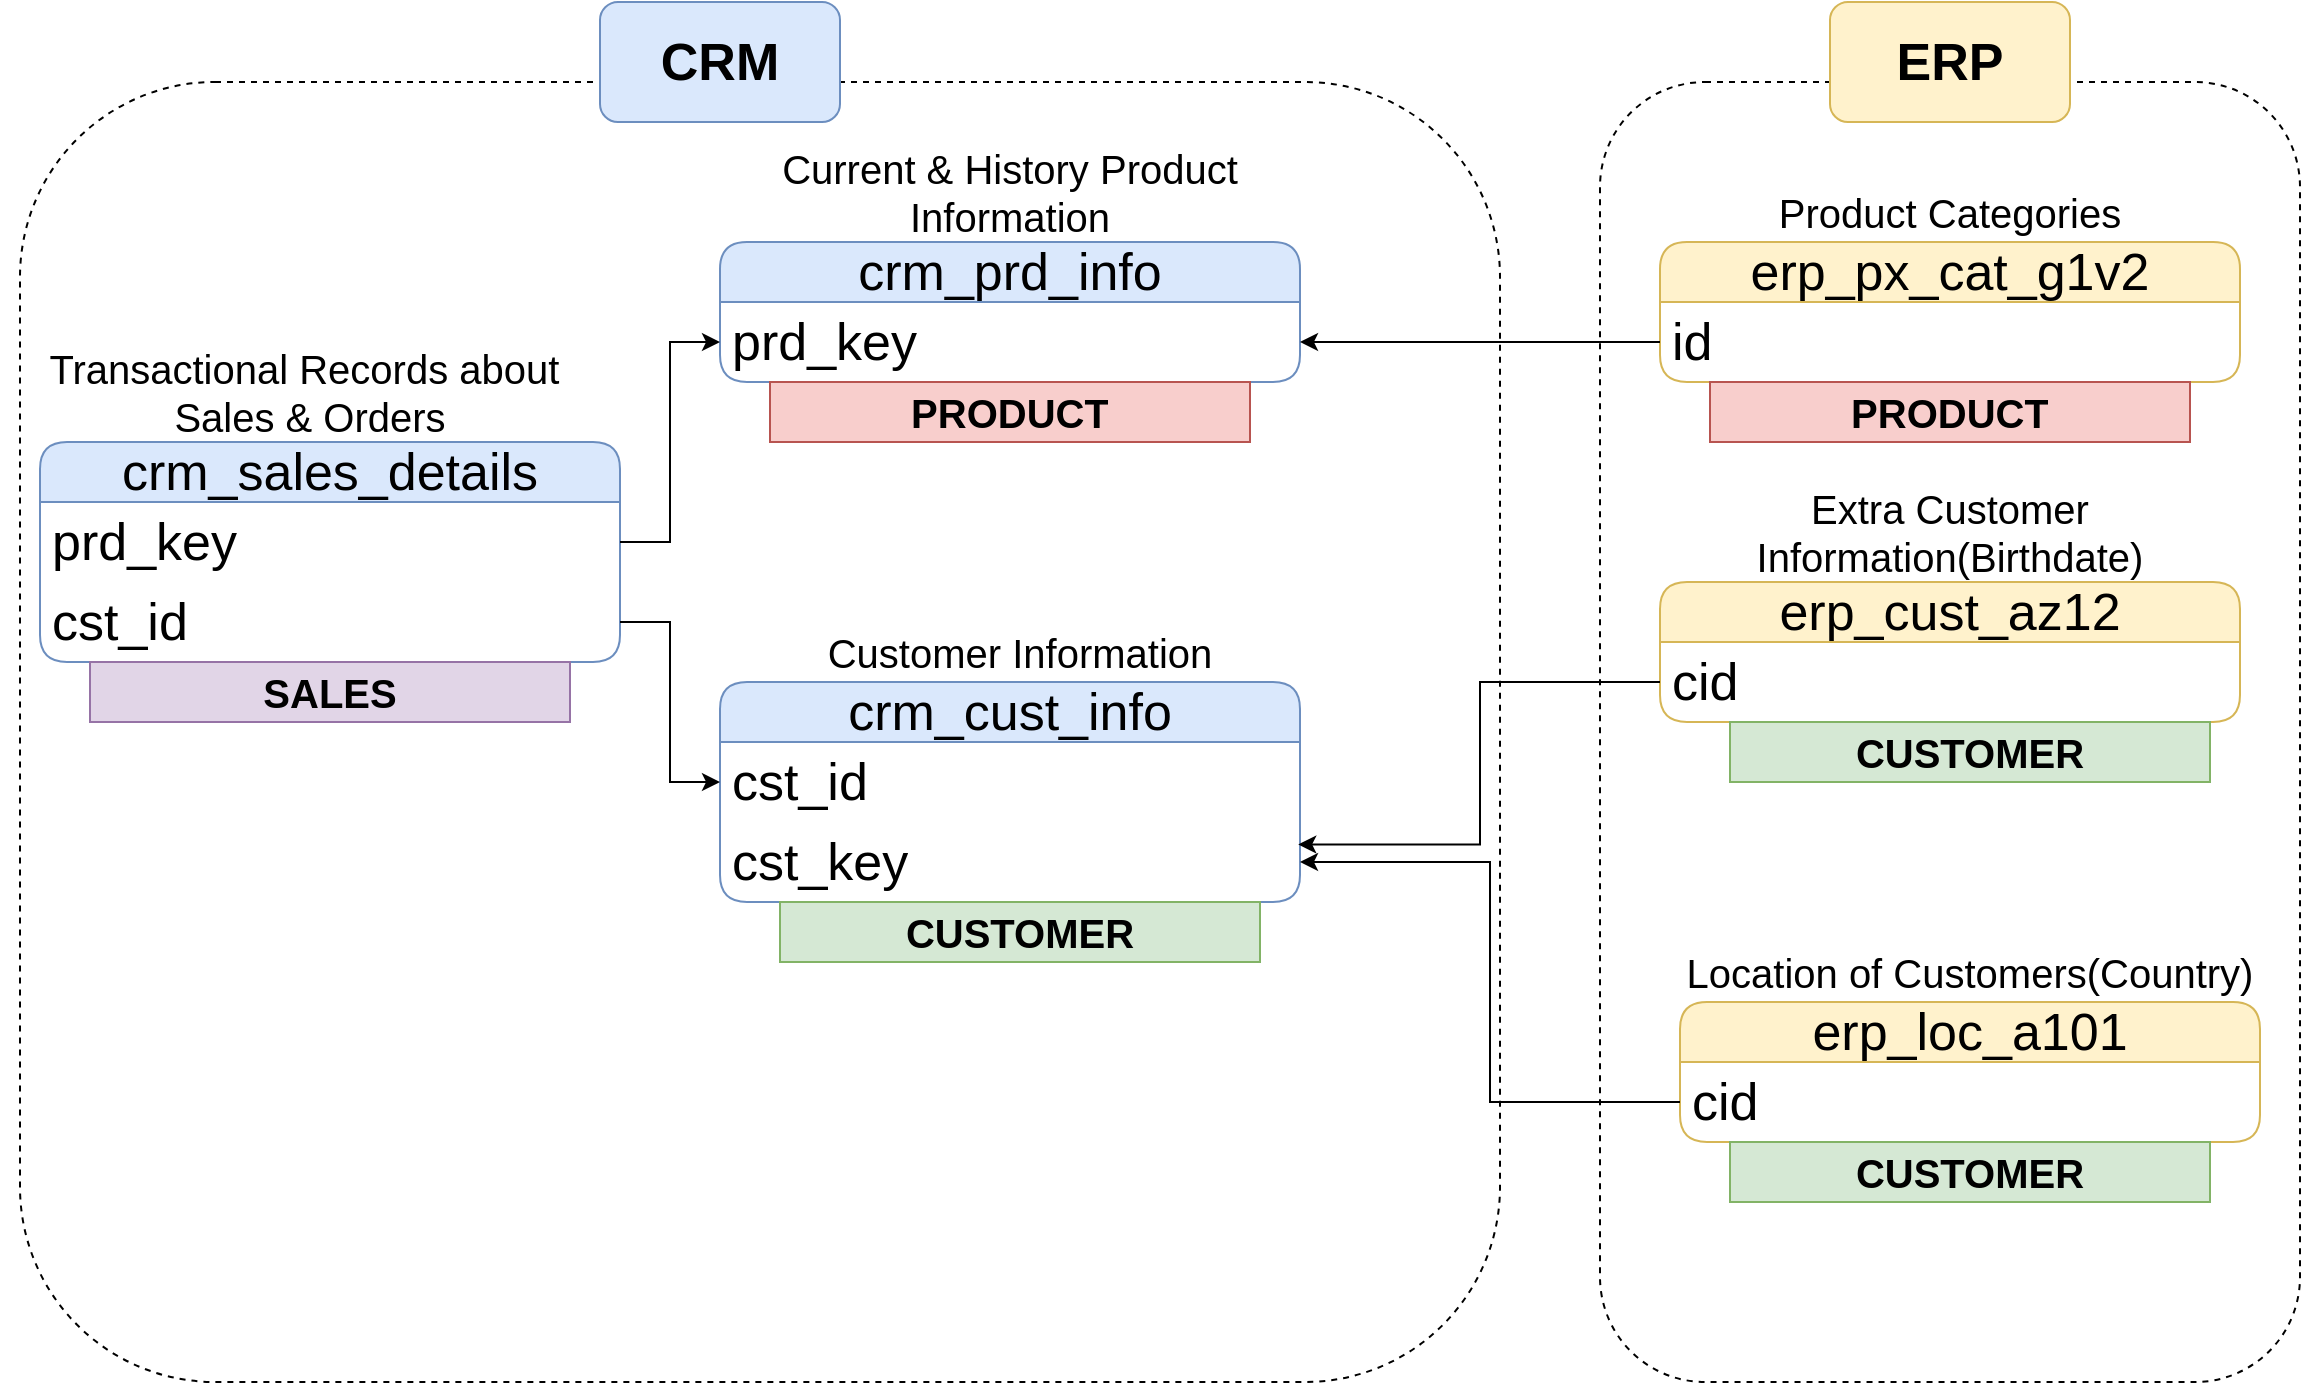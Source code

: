 <mxfile version="28.0.6">
  <diagram name="Page-1" id="Gm5_GjQaBiGx_IG-j7n0">
    <mxGraphModel dx="1389" dy="963" grid="1" gridSize="10" guides="1" tooltips="1" connect="1" arrows="1" fold="1" page="1" pageScale="1" pageWidth="1920" pageHeight="1200" math="0" shadow="0">
      <root>
        <mxCell id="0" />
        <mxCell id="1" parent="0" />
        <mxCell id="CtmgcagF6az7pm-RS3Ld-1" value="crm_cust_info" style="swimlane;fontStyle=0;childLayout=stackLayout;horizontal=1;startSize=30;horizontalStack=0;resizeParent=1;resizeParentMax=0;resizeLast=0;collapsible=1;marginBottom=0;whiteSpace=wrap;html=1;rounded=1;fillColor=#dae8fc;strokeColor=#6c8ebf;fontSize=26;" vertex="1" parent="1">
          <mxGeometry x="360" y="370" width="290" height="110" as="geometry" />
        </mxCell>
        <mxCell id="CtmgcagF6az7pm-RS3Ld-2" value="cst_id" style="text;strokeColor=none;fillColor=none;align=left;verticalAlign=middle;spacingLeft=4;spacingRight=4;overflow=hidden;points=[[0,0.5],[1,0.5]];portConstraint=eastwest;rotatable=0;whiteSpace=wrap;html=1;fontSize=26;" vertex="1" parent="CtmgcagF6az7pm-RS3Ld-1">
          <mxGeometry y="30" width="290" height="40" as="geometry" />
        </mxCell>
        <mxCell id="CtmgcagF6az7pm-RS3Ld-23" value="cst_key" style="text;strokeColor=none;fillColor=none;align=left;verticalAlign=middle;spacingLeft=4;spacingRight=4;overflow=hidden;points=[[0,0.5],[1,0.5]];portConstraint=eastwest;rotatable=0;whiteSpace=wrap;html=1;fontSize=26;" vertex="1" parent="CtmgcagF6az7pm-RS3Ld-1">
          <mxGeometry y="70" width="290" height="40" as="geometry" />
        </mxCell>
        <mxCell id="CtmgcagF6az7pm-RS3Ld-6" value="&lt;font style=&quot;font-size: 20px;&quot;&gt;Customer Information&lt;/font&gt;" style="text;html=1;align=center;verticalAlign=middle;whiteSpace=wrap;rounded=0;" vertex="1" parent="1">
          <mxGeometry x="390" y="340" width="240" height="30" as="geometry" />
        </mxCell>
        <mxCell id="CtmgcagF6az7pm-RS3Ld-7" value="crm_prd_info" style="swimlane;fontStyle=0;childLayout=stackLayout;horizontal=1;startSize=30;horizontalStack=0;resizeParent=1;resizeParentMax=0;resizeLast=0;collapsible=1;marginBottom=0;whiteSpace=wrap;html=1;rounded=1;fillColor=#dae8fc;strokeColor=#6c8ebf;fontSize=26;" vertex="1" parent="1">
          <mxGeometry x="360" y="150" width="290" height="70" as="geometry" />
        </mxCell>
        <mxCell id="CtmgcagF6az7pm-RS3Ld-8" value="prd_key" style="text;strokeColor=none;fillColor=none;align=left;verticalAlign=middle;spacingLeft=4;spacingRight=4;overflow=hidden;points=[[0,0.5],[1,0.5]];portConstraint=eastwest;rotatable=0;whiteSpace=wrap;html=1;fontSize=26;" vertex="1" parent="CtmgcagF6az7pm-RS3Ld-7">
          <mxGeometry y="30" width="290" height="40" as="geometry" />
        </mxCell>
        <mxCell id="CtmgcagF6az7pm-RS3Ld-9" value="&lt;font style=&quot;font-size: 20px;&quot;&gt;Current &amp;amp; History Product Information&lt;/font&gt;" style="text;html=1;align=center;verticalAlign=middle;whiteSpace=wrap;rounded=0;" vertex="1" parent="1">
          <mxGeometry x="350" y="110" width="310" height="30" as="geometry" />
        </mxCell>
        <mxCell id="CtmgcagF6az7pm-RS3Ld-12" value="crm_sales_details" style="swimlane;fontStyle=0;childLayout=stackLayout;horizontal=1;startSize=30;horizontalStack=0;resizeParent=1;resizeParentMax=0;resizeLast=0;collapsible=1;marginBottom=0;whiteSpace=wrap;html=1;rounded=1;fillColor=#dae8fc;strokeColor=#6c8ebf;fontSize=26;" vertex="1" parent="1">
          <mxGeometry x="20" y="250" width="290" height="110" as="geometry" />
        </mxCell>
        <mxCell id="CtmgcagF6az7pm-RS3Ld-13" value="prd_key" style="text;strokeColor=none;fillColor=none;align=left;verticalAlign=middle;spacingLeft=4;spacingRight=4;overflow=hidden;points=[[0,0.5],[1,0.5]];portConstraint=eastwest;rotatable=0;whiteSpace=wrap;html=1;fontSize=26;" vertex="1" parent="CtmgcagF6az7pm-RS3Ld-12">
          <mxGeometry y="30" width="290" height="40" as="geometry" />
        </mxCell>
        <mxCell id="CtmgcagF6az7pm-RS3Ld-15" value="cst_id" style="text;strokeColor=none;fillColor=none;align=left;verticalAlign=middle;spacingLeft=4;spacingRight=4;overflow=hidden;points=[[0,0.5],[1,0.5]];portConstraint=eastwest;rotatable=0;whiteSpace=wrap;html=1;fontSize=26;" vertex="1" parent="CtmgcagF6az7pm-RS3Ld-12">
          <mxGeometry y="70" width="290" height="40" as="geometry" />
        </mxCell>
        <mxCell id="CtmgcagF6az7pm-RS3Ld-14" value="&lt;font style=&quot;font-size: 20px;&quot;&gt;Transactional Records about&amp;nbsp;&lt;/font&gt;&lt;div&gt;&lt;font style=&quot;font-size: 20px;&quot;&gt;Sales &amp;amp; Orders&lt;/font&gt;&lt;/div&gt;" style="text;html=1;align=center;verticalAlign=middle;whiteSpace=wrap;rounded=0;" vertex="1" parent="1">
          <mxGeometry y="210" width="310" height="30" as="geometry" />
        </mxCell>
        <mxCell id="CtmgcagF6az7pm-RS3Ld-16" style="edgeStyle=orthogonalEdgeStyle;rounded=0;orthogonalLoop=1;jettySize=auto;html=1;entryX=0;entryY=0.5;entryDx=0;entryDy=0;" edge="1" parent="1" source="CtmgcagF6az7pm-RS3Ld-13" target="CtmgcagF6az7pm-RS3Ld-8">
          <mxGeometry relative="1" as="geometry" />
        </mxCell>
        <mxCell id="CtmgcagF6az7pm-RS3Ld-17" style="edgeStyle=orthogonalEdgeStyle;rounded=0;orthogonalLoop=1;jettySize=auto;html=1;entryX=0;entryY=0.5;entryDx=0;entryDy=0;" edge="1" parent="1" source="CtmgcagF6az7pm-RS3Ld-15" target="CtmgcagF6az7pm-RS3Ld-2">
          <mxGeometry relative="1" as="geometry" />
        </mxCell>
        <mxCell id="CtmgcagF6az7pm-RS3Ld-20" value="erp_cust_az12" style="swimlane;fontStyle=0;childLayout=stackLayout;horizontal=1;startSize=30;horizontalStack=0;resizeParent=1;resizeParentMax=0;resizeLast=0;collapsible=1;marginBottom=0;whiteSpace=wrap;html=1;rounded=1;fillColor=#fff2cc;strokeColor=#d6b656;fontSize=26;" vertex="1" parent="1">
          <mxGeometry x="830" y="320" width="290" height="70" as="geometry" />
        </mxCell>
        <mxCell id="CtmgcagF6az7pm-RS3Ld-21" value="cid" style="text;strokeColor=none;fillColor=none;align=left;verticalAlign=middle;spacingLeft=4;spacingRight=4;overflow=hidden;points=[[0,0.5],[1,0.5]];portConstraint=eastwest;rotatable=0;whiteSpace=wrap;html=1;fontSize=26;" vertex="1" parent="CtmgcagF6az7pm-RS3Ld-20">
          <mxGeometry y="30" width="290" height="40" as="geometry" />
        </mxCell>
        <mxCell id="CtmgcagF6az7pm-RS3Ld-22" value="&lt;font style=&quot;font-size: 20px;&quot;&gt;Extra Customer Information(Birthdate)&lt;/font&gt;" style="text;html=1;align=center;verticalAlign=middle;whiteSpace=wrap;rounded=0;" vertex="1" parent="1">
          <mxGeometry x="830" y="280" width="290" height="30" as="geometry" />
        </mxCell>
        <mxCell id="CtmgcagF6az7pm-RS3Ld-24" style="edgeStyle=orthogonalEdgeStyle;rounded=0;orthogonalLoop=1;jettySize=auto;html=1;entryX=0.997;entryY=0.28;entryDx=0;entryDy=0;entryPerimeter=0;" edge="1" parent="1" source="CtmgcagF6az7pm-RS3Ld-21" target="CtmgcagF6az7pm-RS3Ld-23">
          <mxGeometry relative="1" as="geometry">
            <mxPoint x="680" y="470" as="targetPoint" />
          </mxGeometry>
        </mxCell>
        <mxCell id="CtmgcagF6az7pm-RS3Ld-25" value="erp_loc_a101" style="swimlane;fontStyle=0;childLayout=stackLayout;horizontal=1;startSize=30;horizontalStack=0;resizeParent=1;resizeParentMax=0;resizeLast=0;collapsible=1;marginBottom=0;whiteSpace=wrap;html=1;rounded=1;fillColor=#fff2cc;strokeColor=#d6b656;fontSize=26;" vertex="1" parent="1">
          <mxGeometry x="840" y="530" width="290" height="70" as="geometry" />
        </mxCell>
        <mxCell id="CtmgcagF6az7pm-RS3Ld-29" value="cid" style="text;strokeColor=none;fillColor=none;align=left;verticalAlign=middle;spacingLeft=4;spacingRight=4;overflow=hidden;points=[[0,0.5],[1,0.5]];portConstraint=eastwest;rotatable=0;whiteSpace=wrap;html=1;fontSize=26;" vertex="1" parent="CtmgcagF6az7pm-RS3Ld-25">
          <mxGeometry y="30" width="290" height="40" as="geometry" />
        </mxCell>
        <mxCell id="CtmgcagF6az7pm-RS3Ld-27" value="&lt;font style=&quot;font-size: 20px;&quot;&gt;Location of Customers(Country)&lt;/font&gt;" style="text;html=1;align=center;verticalAlign=middle;whiteSpace=wrap;rounded=0;" vertex="1" parent="1">
          <mxGeometry x="840" y="500" width="290" height="30" as="geometry" />
        </mxCell>
        <mxCell id="CtmgcagF6az7pm-RS3Ld-30" style="edgeStyle=orthogonalEdgeStyle;rounded=0;orthogonalLoop=1;jettySize=auto;html=1;entryX=1;entryY=0.5;entryDx=0;entryDy=0;" edge="1" parent="1" source="CtmgcagF6az7pm-RS3Ld-29" target="CtmgcagF6az7pm-RS3Ld-23">
          <mxGeometry relative="1" as="geometry" />
        </mxCell>
        <mxCell id="CtmgcagF6az7pm-RS3Ld-31" value="erp_px_cat_g1v2" style="swimlane;fontStyle=0;childLayout=stackLayout;horizontal=1;startSize=30;horizontalStack=0;resizeParent=1;resizeParentMax=0;resizeLast=0;collapsible=1;marginBottom=0;whiteSpace=wrap;html=1;rounded=1;fillColor=#fff2cc;strokeColor=#d6b656;fontSize=26;" vertex="1" parent="1">
          <mxGeometry x="830" y="150" width="290" height="70" as="geometry" />
        </mxCell>
        <mxCell id="CtmgcagF6az7pm-RS3Ld-32" value="id" style="text;strokeColor=none;fillColor=none;align=left;verticalAlign=middle;spacingLeft=4;spacingRight=4;overflow=hidden;points=[[0,0.5],[1,0.5]];portConstraint=eastwest;rotatable=0;whiteSpace=wrap;html=1;fontSize=26;" vertex="1" parent="CtmgcagF6az7pm-RS3Ld-31">
          <mxGeometry y="30" width="290" height="40" as="geometry" />
        </mxCell>
        <mxCell id="CtmgcagF6az7pm-RS3Ld-34" value="" style="rounded=1;whiteSpace=wrap;html=1;fillColor=none;dashed=1;" vertex="1" parent="1">
          <mxGeometry x="10" y="70" width="740" height="650" as="geometry" />
        </mxCell>
        <mxCell id="CtmgcagF6az7pm-RS3Ld-35" value="&lt;b&gt;&lt;font style=&quot;font-size: 26px;&quot;&gt;CRM&lt;/font&gt;&lt;/b&gt;" style="rounded=1;whiteSpace=wrap;html=1;fillColor=#dae8fc;strokeColor=#6c8ebf;" vertex="1" parent="1">
          <mxGeometry x="300" y="30" width="120" height="60" as="geometry" />
        </mxCell>
        <mxCell id="CtmgcagF6az7pm-RS3Ld-33" value="&lt;font style=&quot;font-size: 20px;&quot;&gt;Product Categories&lt;/font&gt;" style="text;html=1;align=center;verticalAlign=middle;whiteSpace=wrap;rounded=0;" vertex="1" parent="1">
          <mxGeometry x="830" y="120" width="290" height="30" as="geometry" />
        </mxCell>
        <mxCell id="CtmgcagF6az7pm-RS3Ld-40" style="edgeStyle=orthogonalEdgeStyle;rounded=0;orthogonalLoop=1;jettySize=auto;html=1;entryX=1;entryY=0.5;entryDx=0;entryDy=0;" edge="1" parent="1" source="CtmgcagF6az7pm-RS3Ld-32" target="CtmgcagF6az7pm-RS3Ld-8">
          <mxGeometry relative="1" as="geometry">
            <mxPoint x="800" y="270" as="targetPoint" />
          </mxGeometry>
        </mxCell>
        <mxCell id="CtmgcagF6az7pm-RS3Ld-41" value="" style="rounded=1;whiteSpace=wrap;html=1;fillColor=none;dashed=1;" vertex="1" parent="1">
          <mxGeometry x="800" y="70" width="350" height="650" as="geometry" />
        </mxCell>
        <mxCell id="CtmgcagF6az7pm-RS3Ld-38" value="&lt;b&gt;&lt;font style=&quot;font-size: 26px;&quot;&gt;ERP&lt;/font&gt;&lt;/b&gt;" style="rounded=1;whiteSpace=wrap;html=1;fillColor=#fff2cc;strokeColor=#d6b656;" vertex="1" parent="1">
          <mxGeometry x="915" y="30" width="120" height="60" as="geometry" />
        </mxCell>
        <mxCell id="CtmgcagF6az7pm-RS3Ld-42" value="&lt;font style=&quot;font-size: 20px;&quot;&gt;&lt;b&gt;PRODUCT&lt;/b&gt;&lt;/font&gt;" style="text;html=1;strokeColor=#b85450;fillColor=#f8cecc;align=center;verticalAlign=middle;whiteSpace=wrap;overflow=hidden;" vertex="1" parent="1">
          <mxGeometry x="385" y="220" width="240" height="30" as="geometry" />
        </mxCell>
        <mxCell id="CtmgcagF6az7pm-RS3Ld-43" value="&lt;font style=&quot;font-size: 20px;&quot;&gt;&lt;b&gt;PRODUCT&lt;/b&gt;&lt;/font&gt;" style="text;html=1;strokeColor=#b85450;fillColor=#f8cecc;align=center;verticalAlign=middle;whiteSpace=wrap;overflow=hidden;" vertex="1" parent="1">
          <mxGeometry x="855" y="220" width="240" height="30" as="geometry" />
        </mxCell>
        <mxCell id="CtmgcagF6az7pm-RS3Ld-44" value="&lt;font style=&quot;font-size: 20px;&quot;&gt;&lt;b&gt;CUSTOMER&lt;/b&gt;&lt;/font&gt;" style="text;html=1;strokeColor=#82b366;fillColor=#d5e8d4;align=center;verticalAlign=middle;whiteSpace=wrap;overflow=hidden;" vertex="1" parent="1">
          <mxGeometry x="390" y="480" width="240" height="30" as="geometry" />
        </mxCell>
        <mxCell id="CtmgcagF6az7pm-RS3Ld-45" value="&lt;font style=&quot;font-size: 20px;&quot;&gt;&lt;b&gt;CUSTOMER&lt;/b&gt;&lt;/font&gt;" style="text;html=1;strokeColor=#82b366;fillColor=#d5e8d4;align=center;verticalAlign=middle;whiteSpace=wrap;overflow=hidden;" vertex="1" parent="1">
          <mxGeometry x="865" y="390" width="240" height="30" as="geometry" />
        </mxCell>
        <mxCell id="CtmgcagF6az7pm-RS3Ld-46" value="&lt;font style=&quot;font-size: 20px;&quot;&gt;&lt;b&gt;CUSTOMER&lt;/b&gt;&lt;/font&gt;" style="text;html=1;strokeColor=#82b366;fillColor=#d5e8d4;align=center;verticalAlign=middle;whiteSpace=wrap;overflow=hidden;" vertex="1" parent="1">
          <mxGeometry x="865" y="600" width="240" height="30" as="geometry" />
        </mxCell>
        <mxCell id="CtmgcagF6az7pm-RS3Ld-47" value="&lt;font style=&quot;font-size: 20px;&quot;&gt;&lt;b&gt;SALES&lt;/b&gt;&lt;/font&gt;" style="text;html=1;strokeColor=#9673a6;fillColor=#e1d5e7;align=center;verticalAlign=middle;whiteSpace=wrap;overflow=hidden;" vertex="1" parent="1">
          <mxGeometry x="45" y="360" width="240" height="30" as="geometry" />
        </mxCell>
      </root>
    </mxGraphModel>
  </diagram>
</mxfile>

